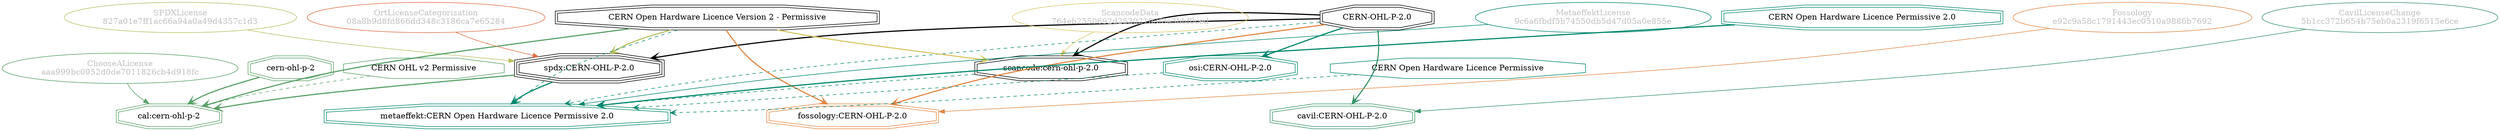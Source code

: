 strict digraph {
    node [shape=box];
    graph [splines=curved];
    1250 [label="SPDXLicense\n827a01e7ff1ac66a94a0a49d4357c1d3"
         ,fontcolor=gray
         ,color="#b8bf62"
         ,fillcolor="beige;1"
         ,shape=ellipse];
    1251 [label="spdx:CERN-OHL-P-2.0"
         ,shape=tripleoctagon];
    1252 [label="CERN-OHL-P-2.0"
         ,shape=doubleoctagon];
    1253 [label="CERN Open Hardware Licence Version 2 - Permissive"
         ,shape=doubleoctagon];
    10899 [label="ChooseALicense\naaa999bc0952d0de7011826cb4d918fc"
          ,fontcolor=gray
          ,color="#58a066"
          ,fillcolor="beige;1"
          ,shape=ellipse];
    10900 [label="cal:cern-ohl-p-2"
          ,color="#58a066"
          ,shape=doubleoctagon];
    10901 [label="cern-ohl-p-2"
          ,color="#58a066"
          ,shape=doubleoctagon];
    10902 [label="CERN OHL v2 Permissive"
          ,color="#58a066"
          ,shape=octagon];
    13733 [label="ScancodeData\n764eb2550692d25302103f8a3bbf0ced"
          ,fontcolor=gray
          ,color="#dac767"
          ,fillcolor="beige;1"
          ,shape=ellipse];
    13734 [label="scancode:cern-ohl-p-2.0"
          ,shape=doubleoctagon];
    28095 [label="Fossology\ne92c9a58c1791443ec0510a9886b7692"
          ,fontcolor=gray
          ,color="#e18745"
          ,fillcolor="beige;1"
          ,shape=ellipse];
    28096 [label="fossology:CERN-OHL-P-2.0"
          ,color="#e18745"
          ,shape=doubleoctagon];
    28628 [label="OrtLicenseCategorization\n08a8b9d8fd866dd348c3186ca7e65284"
          ,fontcolor=gray
          ,color="#e06f45"
          ,fillcolor="beige;1"
          ,shape=ellipse];
    36668 [label="CavilLicenseChange\n5b1cc372b654b75eb0a2319f6515e6ce"
          ,fontcolor=gray
          ,color="#379469"
          ,fillcolor="beige;1"
          ,shape=ellipse];
    36669 [label="cavil:CERN-OHL-P-2.0"
          ,color="#379469"
          ,shape=doubleoctagon];
    40872 [label="MetaeffektLicense\n9c6a6fbdf5b74550db5d47d05a0e855e"
          ,fontcolor=gray
          ,color="#00876c"
          ,fillcolor="beige;1"
          ,shape=ellipse];
    40873 [label="metaeffekt:CERN Open Hardware Licence Permissive 2.0"
          ,color="#00876c"
          ,shape=doubleoctagon];
    40874 [label="CERN Open Hardware Licence Permissive 2.0"
          ,color="#00876c"
          ,shape=doubleoctagon];
    40875 [label="CERN Open Hardware Licence Permissive"
          ,color="#00876c"
          ,shape=octagon];
    40876 [label="osi:CERN-OHL-P-2.0"
          ,color="#00876c"
          ,shape=doubleoctagon];
    1250 -> 1251 [weight=0.5
                 ,color="#b8bf62"];
    1251 -> 10900 [style=bold
                  ,arrowhead=vee
                  ,weight=0.7
                  ,color="#58a066"];
    1251 -> 40873 [style=bold
                  ,arrowhead=vee
                  ,weight=0.7
                  ,color="#00876c"];
    1252 -> 1251 [style=bold
                 ,arrowhead=vee
                 ,weight=0.7];
    1252 -> 13734 [style=bold
                  ,arrowhead=vee
                  ,weight=0.7];
    1252 -> 28096 [style=bold
                  ,arrowhead=vee
                  ,weight=0.7
                  ,color="#e18745"];
    1252 -> 36669 [style=bold
                  ,arrowhead=vee
                  ,weight=0.7
                  ,color="#379469"];
    1252 -> 36669 [style=bold
                  ,arrowhead=vee
                  ,weight=0.7
                  ,color="#379469"];
    1252 -> 40873 [style=dashed
                  ,arrowhead=vee
                  ,weight=0.5
                  ,color="#00876c"];
    1252 -> 40876 [style=bold
                  ,arrowhead=vee
                  ,weight=0.7
                  ,color="#00876c"];
    1253 -> 1251 [style=bold
                 ,arrowhead=vee
                 ,weight=0.7
                 ,color="#b8bf62"];
    1253 -> 10900 [style=bold
                  ,arrowhead=vee
                  ,weight=0.7
                  ,color="#58a066"];
    1253 -> 13734 [style=bold
                  ,arrowhead=vee
                  ,weight=0.7
                  ,color="#dac767"];
    1253 -> 28096 [style=bold
                  ,arrowhead=vee
                  ,weight=0.7
                  ,color="#e18745"];
    1253 -> 40873 [style=dashed
                  ,arrowhead=vee
                  ,weight=0.5
                  ,color="#00876c"];
    10899 -> 10900 [weight=0.5
                   ,color="#58a066"];
    10901 -> 10900 [style=bold
                   ,arrowhead=vee
                   ,weight=0.7
                   ,color="#58a066"];
    10902 -> 10900 [style=dashed
                   ,arrowhead=vee
                   ,weight=0.5
                   ,color="#58a066"];
    13733 -> 13734 [weight=0.5
                   ,color="#dac767"];
    13734 -> 40873 [style=dashed
                   ,arrowhead=vee
                   ,weight=0.5
                   ,color="#00876c"];
    28095 -> 28096 [weight=0.5
                   ,color="#e18745"];
    28628 -> 1251 [weight=0.5
                  ,color="#e06f45"];
    36668 -> 36669 [weight=0.5
                   ,color="#379469"];
    40872 -> 40873 [weight=0.5
                   ,color="#00876c"];
    40874 -> 40873 [style=bold
                   ,arrowhead=vee
                   ,weight=0.7
                   ,color="#00876c"];
    40875 -> 40873 [style=dashed
                   ,arrowhead=vee
                   ,weight=0.5
                   ,color="#00876c"];
    40876 -> 40873 [style=dashed
                   ,arrowhead=vee
                   ,weight=0.5
                   ,color="#00876c"];
}

